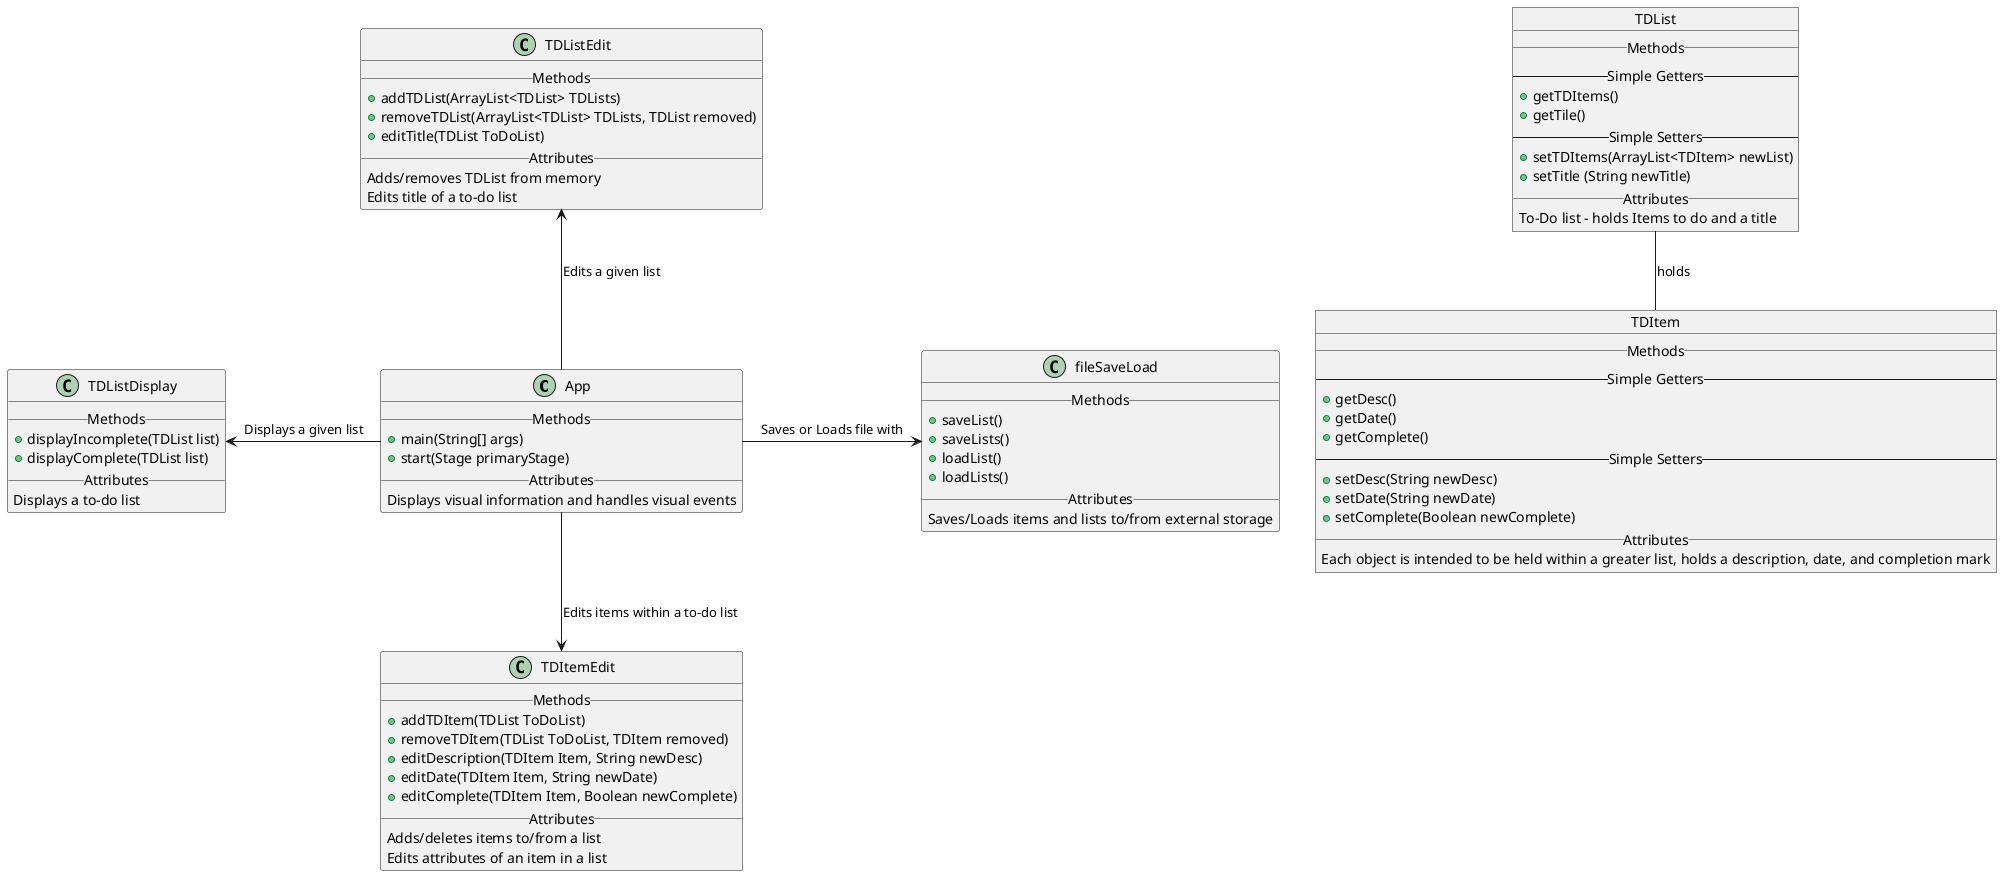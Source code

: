 @startuml
'https://plantuml.com/sequence-diagram

class "App" as App {
    __Methods__
    +main(String[] args)
    +start(Stage primaryStage)
    __Attributes__
    Displays visual information and handles visual events
}

class "fileSaveLoad" as fileSaveLoad {
    __Methods__
    +saveList()
    +saveLists()
    +loadList()
    +loadLists()
    __Attributes__
    Saves/Loads items and lists to/from external storage
}

class "TDItemEdit" as TDItemEdit {
    __Methods__
    +addTDItem(TDList ToDoList)
    +removeTDItem(TDList ToDoList, TDItem removed)
    +editDescription(TDItem Item, String newDesc)
    +editDate(TDItem Item, String newDate)
    +editComplete(TDItem Item, Boolean newComplete)
    __Attributes__
    Adds/deletes items to/from a list
    Edits attributes of an item in a list
}

class "TDListDisplay" as TDListDisplay {
    __Methods__
    +displayIncomplete(TDList list)
    +displayComplete(TDList list)
    __Attributes__
    Displays a to-do list
}

class "TDListEdit" as TDListEdit {
    __Methods__
    +addTDList(ArrayList<TDList> TDLists)
    +removeTDList(ArrayList<TDList> TDLists, TDList removed)
    +editTitle(TDList ToDoList)
    __Attributes__
    Adds/removes TDList from memory
    Edits title of a to-do list
}

object TDItem {
    __Methods__
    --Simple Getters--
    +getDesc()
    +getDate()
    +getComplete()
    --Simple Setters--
    +setDesc(String newDesc)
    +setDate(String newDate)
    +setComplete(Boolean newComplete)
    __Attributes__
    Each object is intended to be held within a greater list, holds a description, date, and completion mark
}

object TDList {
    __Methods__
    --Simple Getters--
    +getTDItems()
    +getTile()
    --Simple Setters--
    +setTDItems(ArrayList<TDItem> newList)
    +setTitle (String newTitle)
    __Attributes__
    To-Do list - holds Items to do and a title
}

App -right-> "fileSaveLoad" : Saves or Loads file with
App --> "TDItemEdit" : Edits items within a to-do list
App-left->"TDListDisplay" : Displays a given list
App -up-> "TDListEdit" : Edits a given list
TDList -- TDItem : holds


@enduml